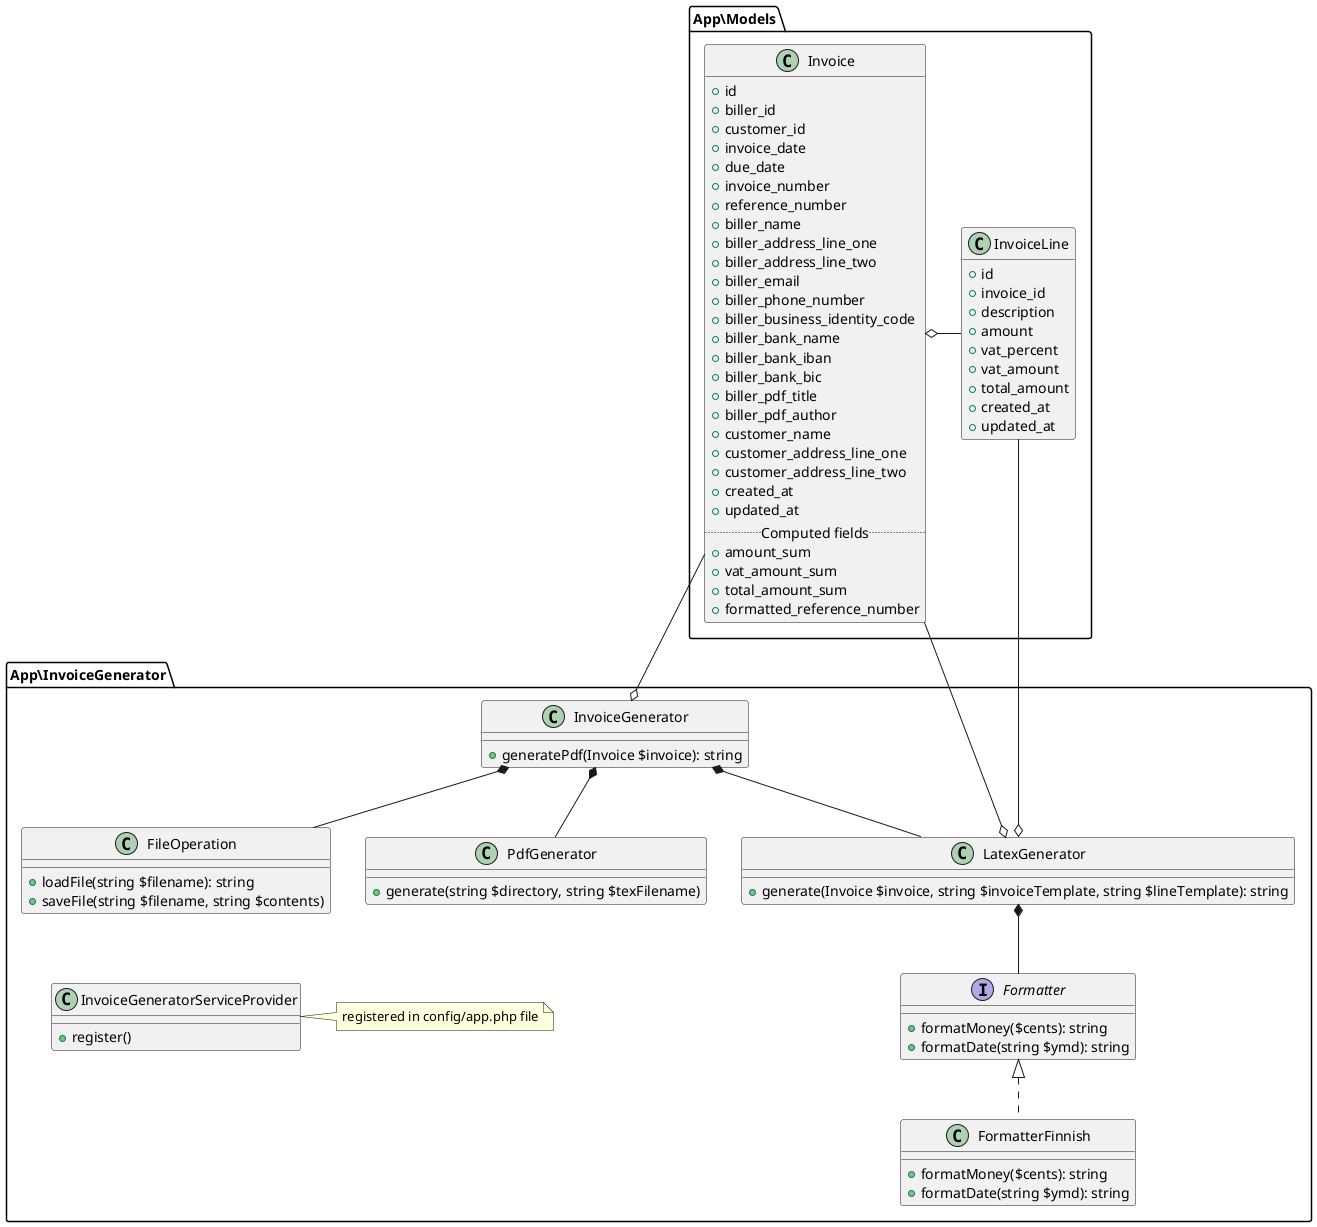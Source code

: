 @startuml Class Diagram

package App\Models {
    class Invoice {
        {field} +id
        {field} +biller_id
        {field} +customer_id
        {field} +invoice_date
        {field} +due_date
        {field} +invoice_number
        {field} +reference_number
        {field} +biller_name
        {field} +biller_address_line_one
        {field} +biller_address_line_two
        {field} +biller_email
        {field} +biller_phone_number
        {field} +biller_business_identity_code
        {field} +biller_bank_name
        {field} +biller_bank_iban
        {field} +biller_bank_bic
        {field} +biller_pdf_title
        {field} +biller_pdf_author
        {field} +customer_name
        {field} +customer_address_line_one
        {field} +customer_address_line_two
        {field} +created_at
        {field} +updated_at
        .. Computed fields ..
        {field} +amount_sum
        {field} +vat_amount_sum
        {field} +total_amount_sum
        {field} +formatted_reference_number
    }

    class InvoiceLine {
        {field} +id
        {field} +invoice_id
        {field} +description
        {field} +amount
        {field} +vat_percent
        {field} +vat_amount
        {field} +total_amount
        {field} +created_at
        {field} +updated_at
    }
}

package App\InvoiceGenerator {
    class FileOperation {
        +loadFile(string $filename): string
        +saveFile(string $filename, string $contents)
    }

    interface Formatter {
        +formatMoney($cents): string
        +formatDate(string $ymd): string
    }

    class FormatterFinnish {
        +formatMoney($cents): string
        +formatDate(string $ymd): string
    }

    class InvoiceGenerator {
        +generatePdf(Invoice $invoice): string
    }

    class LatexGenerator {
        +generate(Invoice $invoice, string $invoiceTemplate, string $lineTemplate): string
    }

    class PdfGenerator {
        +generate(string $directory, string $texFilename)
    }

    class InvoiceGeneratorServiceProvider {
        +register()
    }

    note as ServiceProviderNote
        registered in config/app.php file
    endnote
}

Formatter <|.. FormatterFinnish

Invoice o-right- InvoiceLine
Invoice --o InvoiceGenerator
Invoice --o LatexGenerator

hide InvoiceLine methods
InvoiceLine --o LatexGenerator

InvoiceGenerator *-- FileOperation
InvoiceGenerator *-- LatexGenerator
InvoiceGenerator *-- PdfGenerator

LatexGenerator *-- Formatter

FileOperation -[hidden]-> InvoiceGeneratorServiceProvider

InvoiceGeneratorServiceProvider .right.> ServiceProviderNote

@enduml
